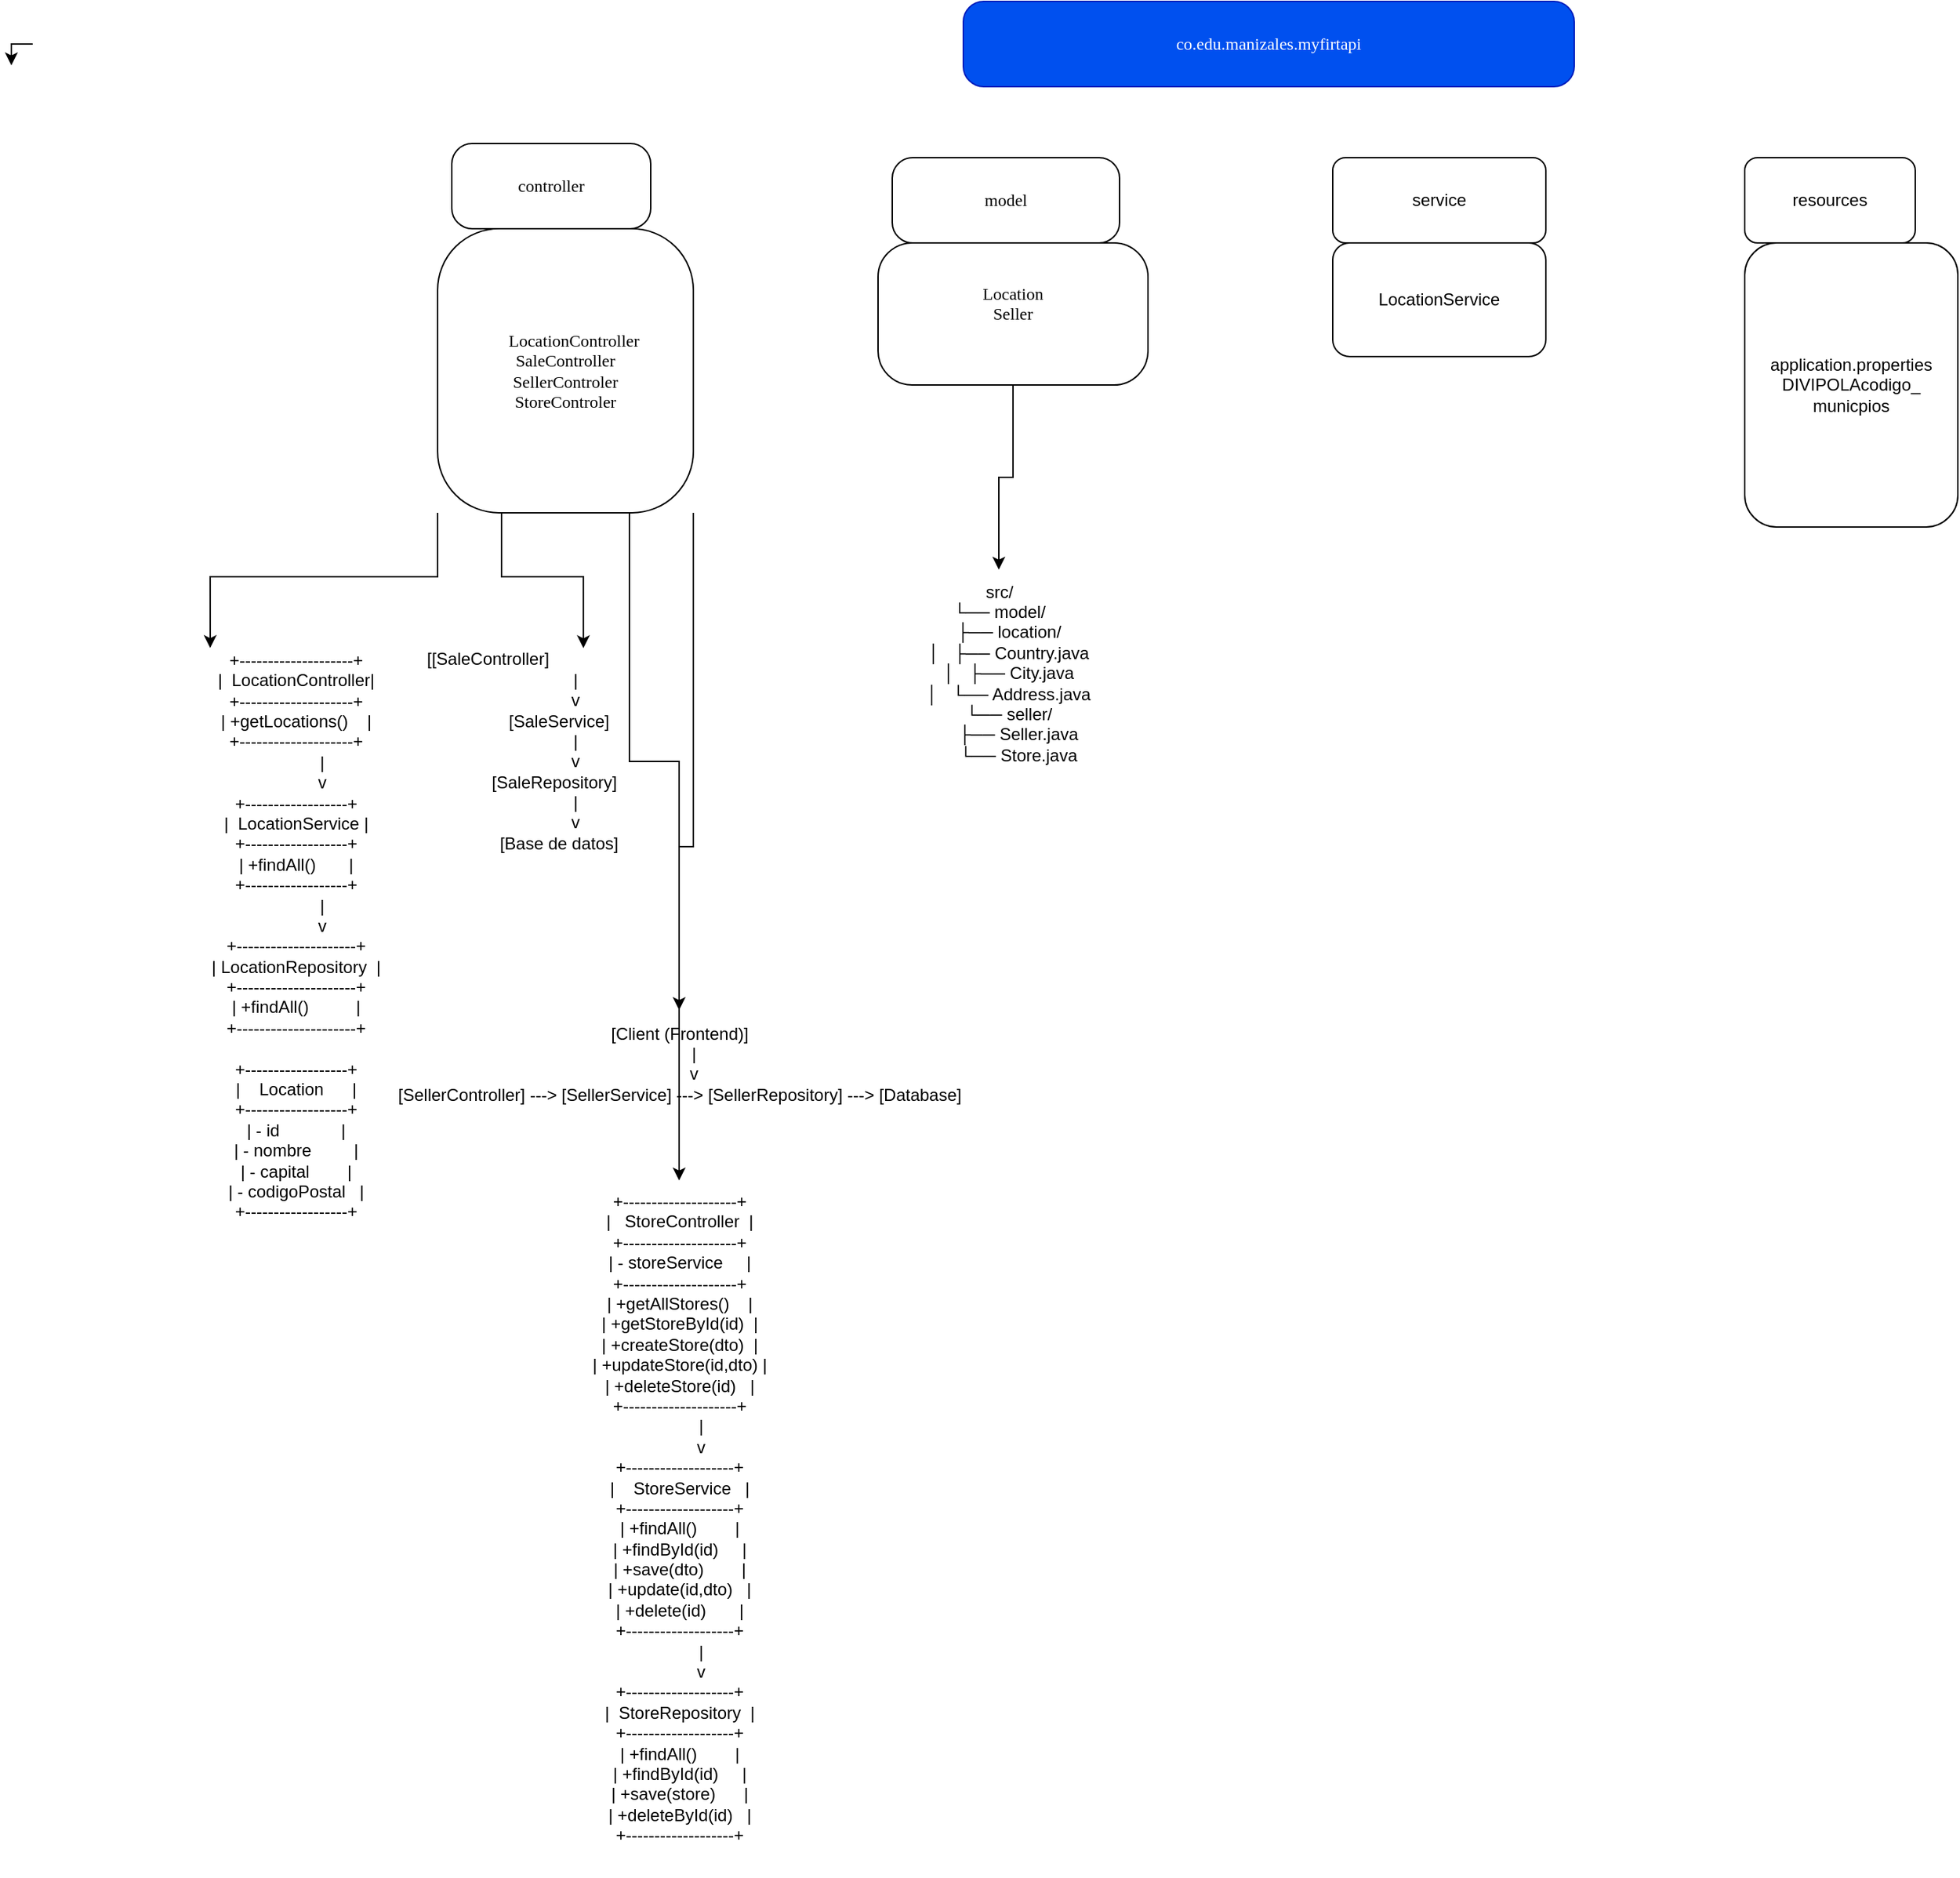 <mxfile version="26.2.14">
  <diagram name="Page-1" id="58cdce13-f638-feb5-8d6f-7d28b1aa9fa0">
    <mxGraphModel dx="1462" dy="924" grid="1" gridSize="10" guides="1" tooltips="1" connect="1" arrows="1" fold="1" page="1" pageScale="1" pageWidth="1100" pageHeight="850" background="none" math="0" shadow="0">
      <root>
        <mxCell id="0" />
        <mxCell id="1" parent="0" />
        <mxCell id="k4Pf3rfUR_AqfiCQR_Up-21" style="edgeStyle=orthogonalEdgeStyle;rounded=0;orthogonalLoop=1;jettySize=auto;html=1;exitX=0.75;exitY=1;exitDx=0;exitDy=0;" edge="1" parent="1" source="382b91b5511bd0f7-5" target="k4Pf3rfUR_AqfiCQR_Up-20">
          <mxGeometry relative="1" as="geometry" />
        </mxCell>
        <mxCell id="k4Pf3rfUR_AqfiCQR_Up-23" style="edgeStyle=orthogonalEdgeStyle;rounded=0;orthogonalLoop=1;jettySize=auto;html=1;exitX=1;exitY=1;exitDx=0;exitDy=0;" edge="1" parent="1" source="382b91b5511bd0f7-5" target="k4Pf3rfUR_AqfiCQR_Up-22">
          <mxGeometry relative="1" as="geometry" />
        </mxCell>
        <mxCell id="382b91b5511bd0f7-5" value="&amp;nbsp; &amp;nbsp; LocationController&lt;div&gt;SaleController&lt;/div&gt;&lt;div&gt;SellerControler&lt;/div&gt;&lt;div&gt;StoreControler&lt;/div&gt;" style="rounded=1;whiteSpace=wrap;html=1;arcSize=24;fillColor=none;shadow=0;comic=0;labelBackgroundColor=none;fontFamily=Verdana;fontSize=12;align=center;" parent="1" vertex="1">
          <mxGeometry x="320" y="170" width="180" height="200" as="geometry" />
        </mxCell>
        <mxCell id="382b91b5511bd0f7-6" value="co.edu.manizales.myfirtapi" style="rounded=1;whiteSpace=wrap;html=1;arcSize=24;fillColor=#0050ef;strokeColor=#001DBC;shadow=0;comic=0;labelBackgroundColor=none;fontFamily=Verdana;fontSize=12;fontColor=#ffffff;align=center;" parent="1" vertex="1">
          <mxGeometry x="690" y="10" width="430" height="60" as="geometry" />
        </mxCell>
        <mxCell id="382b91b5511bd0f7-7" value="controller" style="rounded=1;whiteSpace=wrap;html=1;arcSize=24;shadow=0;comic=0;labelBackgroundColor=none;fontFamily=Verdana;fontSize=12;align=center;" parent="1" vertex="1">
          <mxGeometry x="330" y="110" width="140" height="60" as="geometry" />
        </mxCell>
        <mxCell id="k4Pf3rfUR_AqfiCQR_Up-25" style="edgeStyle=orthogonalEdgeStyle;rounded=0;orthogonalLoop=1;jettySize=auto;html=1;exitX=0.5;exitY=1;exitDx=0;exitDy=0;" edge="1" parent="1" source="382b91b5511bd0f7-9" target="k4Pf3rfUR_AqfiCQR_Up-24">
          <mxGeometry relative="1" as="geometry" />
        </mxCell>
        <mxCell id="382b91b5511bd0f7-9" value="Location&lt;div&gt;Seller&lt;div&gt;&lt;br&gt;&lt;/div&gt;&lt;/div&gt;" style="rounded=1;whiteSpace=wrap;html=1;arcSize=24;fillColor=none;shadow=0;comic=0;labelBackgroundColor=none;fontFamily=Verdana;fontSize=12;align=center;" parent="1" vertex="1">
          <mxGeometry x="630" y="180" width="190" height="100" as="geometry" />
        </mxCell>
        <mxCell id="382b91b5511bd0f7-10" value="model" style="rounded=1;whiteSpace=wrap;html=1;arcSize=24;shadow=0;comic=0;labelBackgroundColor=none;fontFamily=Verdana;fontSize=12;align=center;" parent="1" vertex="1">
          <mxGeometry x="640" y="120" width="160" height="60" as="geometry" />
        </mxCell>
        <mxCell id="k4Pf3rfUR_AqfiCQR_Up-1" style="edgeStyle=orthogonalEdgeStyle;rounded=0;orthogonalLoop=1;jettySize=auto;html=1;exitX=0;exitY=0.5;exitDx=0;exitDy=0;entryX=0.5;entryY=1;entryDx=0;entryDy=0;" edge="1" parent="1">
          <mxGeometry relative="1" as="geometry">
            <mxPoint x="35" y="40" as="sourcePoint" />
            <mxPoint x="20" y="55" as="targetPoint" />
          </mxGeometry>
        </mxCell>
        <mxCell id="k4Pf3rfUR_AqfiCQR_Up-10" value="service" style="rounded=1;whiteSpace=wrap;html=1;" vertex="1" parent="1">
          <mxGeometry x="950" y="120" width="150" height="60" as="geometry" />
        </mxCell>
        <mxCell id="k4Pf3rfUR_AqfiCQR_Up-11" value="LocationService" style="rounded=1;whiteSpace=wrap;html=1;fillColor=none;" vertex="1" parent="1">
          <mxGeometry x="950" y="180" width="150" height="80" as="geometry" />
        </mxCell>
        <mxCell id="k4Pf3rfUR_AqfiCQR_Up-12" value="resources" style="rounded=1;whiteSpace=wrap;html=1;" vertex="1" parent="1">
          <mxGeometry x="1240" y="120" width="120" height="60" as="geometry" />
        </mxCell>
        <mxCell id="k4Pf3rfUR_AqfiCQR_Up-13" value="application.properties&lt;div&gt;DIVIPOLAcodigo_&lt;/div&gt;&lt;div&gt;municpios&lt;/div&gt;" style="rounded=1;whiteSpace=wrap;html=1;fillColor=none;" vertex="1" parent="1">
          <mxGeometry x="1240" y="180" width="150" height="200" as="geometry" />
        </mxCell>
        <mxCell id="k4Pf3rfUR_AqfiCQR_Up-15" value="&lt;div&gt;+--------------------+&lt;/div&gt;&lt;div&gt;|&amp;nbsp; LocationController|&lt;/div&gt;&lt;div&gt;+--------------------+&lt;/div&gt;&lt;div&gt;| +getLocations()&amp;nbsp; &amp;nbsp; |&lt;/div&gt;&lt;div&gt;+--------------------+&lt;/div&gt;&lt;div&gt;&amp;nbsp; &amp;nbsp; &amp;nbsp; &amp;nbsp; &amp;nbsp; &amp;nbsp;|&lt;/div&gt;&lt;div&gt;&amp;nbsp; &amp;nbsp; &amp;nbsp; &amp;nbsp; &amp;nbsp; &amp;nbsp;v&lt;/div&gt;&lt;div&gt;+------------------+&lt;/div&gt;&lt;div&gt;|&amp;nbsp; LocationService |&lt;/div&gt;&lt;div&gt;+------------------+&lt;/div&gt;&lt;div&gt;| +findAll()&amp;nbsp; &amp;nbsp; &amp;nbsp; &amp;nbsp;|&lt;/div&gt;&lt;div&gt;+------------------+&lt;/div&gt;&lt;div&gt;&amp;nbsp; &amp;nbsp; &amp;nbsp; &amp;nbsp; &amp;nbsp; &amp;nbsp;|&lt;/div&gt;&lt;div&gt;&amp;nbsp; &amp;nbsp; &amp;nbsp; &amp;nbsp; &amp;nbsp; &amp;nbsp;v&lt;/div&gt;&lt;div&gt;+---------------------+&lt;/div&gt;&lt;div&gt;| LocationRepository&amp;nbsp; |&lt;/div&gt;&lt;div&gt;+---------------------+&lt;/div&gt;&lt;div&gt;| +findAll()&amp;nbsp; &amp;nbsp; &amp;nbsp; &amp;nbsp; &amp;nbsp; |&lt;/div&gt;&lt;div&gt;+---------------------+&lt;/div&gt;&lt;div&gt;&lt;br&gt;&lt;/div&gt;&lt;div&gt;+------------------+&lt;/div&gt;&lt;div&gt;|&amp;nbsp; &amp;nbsp; Location&amp;nbsp; &amp;nbsp; &amp;nbsp; |&lt;/div&gt;&lt;div&gt;+------------------+&lt;/div&gt;&lt;div&gt;| - id&amp;nbsp; &amp;nbsp; &amp;nbsp; &amp;nbsp; &amp;nbsp; &amp;nbsp; &amp;nbsp;|&lt;/div&gt;&lt;div&gt;| - nombre&amp;nbsp; &amp;nbsp; &amp;nbsp; &amp;nbsp; &amp;nbsp;|&lt;/div&gt;&lt;div&gt;| - capital&amp;nbsp; &amp;nbsp; &amp;nbsp; &amp;nbsp; |&lt;/div&gt;&lt;div&gt;| - codigoPostal&amp;nbsp; &amp;nbsp;|&lt;/div&gt;&lt;div&gt;+------------------+&lt;/div&gt;&lt;div&gt;&lt;br&gt;&lt;/div&gt;" style="text;html=1;align=center;verticalAlign=middle;resizable=0;points=[];autosize=1;strokeColor=none;fillColor=none;" vertex="1" parent="1">
          <mxGeometry x="150" y="460" width="140" height="430" as="geometry" />
        </mxCell>
        <mxCell id="k4Pf3rfUR_AqfiCQR_Up-16" style="edgeStyle=orthogonalEdgeStyle;rounded=0;orthogonalLoop=1;jettySize=auto;html=1;exitX=0;exitY=1;exitDx=0;exitDy=0;entryX=0.071;entryY=0.012;entryDx=0;entryDy=0;entryPerimeter=0;" edge="1" parent="1" source="382b91b5511bd0f7-5" target="k4Pf3rfUR_AqfiCQR_Up-15">
          <mxGeometry relative="1" as="geometry" />
        </mxCell>
        <mxCell id="k4Pf3rfUR_AqfiCQR_Up-17" value="&lt;div&gt;[[SaleController]&lt;/div&gt;&lt;div&gt;&amp;nbsp; &amp;nbsp; &amp;nbsp; &amp;nbsp; &amp;nbsp; &amp;nbsp; &amp;nbsp; &amp;nbsp; &amp;nbsp; &amp;nbsp; &amp;nbsp; &amp;nbsp; &amp;nbsp; &amp;nbsp; &amp;nbsp; &amp;nbsp; &amp;nbsp; &amp;nbsp; &amp;nbsp;|&lt;/div&gt;&lt;div&gt;&amp;nbsp; &amp;nbsp; &amp;nbsp; &amp;nbsp; &amp;nbsp; &amp;nbsp; &amp;nbsp; &amp;nbsp; &amp;nbsp; &amp;nbsp; &amp;nbsp; &amp;nbsp; &amp;nbsp; &amp;nbsp; &amp;nbsp; &amp;nbsp; &amp;nbsp; &amp;nbsp; &amp;nbsp;v&lt;/div&gt;&lt;div&gt;&amp;nbsp; &amp;nbsp; &amp;nbsp; &amp;nbsp; &amp;nbsp; &amp;nbsp; &amp;nbsp; &amp;nbsp; &amp;nbsp; &amp;nbsp; &amp;nbsp; &amp;nbsp; &amp;nbsp; &amp;nbsp; &amp;nbsp; [SaleService]&lt;/div&gt;&lt;div&gt;&amp;nbsp; &amp;nbsp; &amp;nbsp; &amp;nbsp; &amp;nbsp; &amp;nbsp; &amp;nbsp; &amp;nbsp; &amp;nbsp; &amp;nbsp; &amp;nbsp; &amp;nbsp; &amp;nbsp; &amp;nbsp; &amp;nbsp; &amp;nbsp; &amp;nbsp; &amp;nbsp; &amp;nbsp;|&lt;/div&gt;&lt;div&gt;&amp;nbsp; &amp;nbsp; &amp;nbsp; &amp;nbsp; &amp;nbsp; &amp;nbsp; &amp;nbsp; &amp;nbsp; &amp;nbsp; &amp;nbsp; &amp;nbsp; &amp;nbsp; &amp;nbsp; &amp;nbsp; &amp;nbsp; &amp;nbsp; &amp;nbsp; &amp;nbsp; &amp;nbsp;v&lt;/div&gt;&lt;div&gt;&amp;nbsp; &amp;nbsp; &amp;nbsp; &amp;nbsp; &amp;nbsp; &amp;nbsp; &amp;nbsp; &amp;nbsp; &amp;nbsp; &amp;nbsp; &amp;nbsp; &amp;nbsp; &amp;nbsp; &amp;nbsp; [SaleRepository]&lt;/div&gt;&lt;div&gt;&amp;nbsp; &amp;nbsp; &amp;nbsp; &amp;nbsp; &amp;nbsp; &amp;nbsp; &amp;nbsp; &amp;nbsp; &amp;nbsp; &amp;nbsp; &amp;nbsp; &amp;nbsp; &amp;nbsp; &amp;nbsp; &amp;nbsp; &amp;nbsp; &amp;nbsp; &amp;nbsp; &amp;nbsp;|&lt;/div&gt;&lt;div&gt;&amp;nbsp; &amp;nbsp; &amp;nbsp; &amp;nbsp; &amp;nbsp; &amp;nbsp; &amp;nbsp; &amp;nbsp; &amp;nbsp; &amp;nbsp; &amp;nbsp; &amp;nbsp; &amp;nbsp; &amp;nbsp; &amp;nbsp; &amp;nbsp; &amp;nbsp; &amp;nbsp; &amp;nbsp;v&lt;/div&gt;&lt;div&gt;&amp;nbsp; &amp;nbsp; &amp;nbsp; &amp;nbsp; &amp;nbsp; &amp;nbsp; &amp;nbsp; &amp;nbsp; &amp;nbsp; &amp;nbsp; &amp;nbsp; &amp;nbsp; &amp;nbsp; &amp;nbsp; &amp;nbsp; [Base de datos]&lt;/div&gt;&lt;div&gt;&lt;br&gt;&lt;/div&gt;" style="text;html=1;align=center;verticalAlign=middle;resizable=0;points=[];autosize=1;strokeColor=none;fillColor=none;" vertex="1" parent="1">
          <mxGeometry x="250" y="460" width="210" height="170" as="geometry" />
        </mxCell>
        <mxCell id="k4Pf3rfUR_AqfiCQR_Up-19" style="edgeStyle=orthogonalEdgeStyle;rounded=0;orthogonalLoop=1;jettySize=auto;html=1;exitX=0.25;exitY=1;exitDx=0;exitDy=0;entryX=0.822;entryY=0.031;entryDx=0;entryDy=0;entryPerimeter=0;" edge="1" parent="1" source="382b91b5511bd0f7-5" target="k4Pf3rfUR_AqfiCQR_Up-17">
          <mxGeometry relative="1" as="geometry" />
        </mxCell>
        <mxCell id="k4Pf3rfUR_AqfiCQR_Up-20" value="&lt;div&gt;[Client (Frontend)]&lt;/div&gt;&lt;div&gt;&amp;nbsp; &amp;nbsp; &amp;nbsp; |&lt;/div&gt;&lt;div&gt;&amp;nbsp; &amp;nbsp; &amp;nbsp; v&lt;/div&gt;&lt;div&gt;[SellerController] ---&amp;gt; [SellerService] ---&amp;gt; [SellerRepository] ---&amp;gt; [Database]&lt;/div&gt;&lt;div&gt;&lt;br&gt;&lt;/div&gt;" style="text;html=1;align=center;verticalAlign=middle;resizable=0;points=[];autosize=1;strokeColor=none;fillColor=none;" vertex="1" parent="1">
          <mxGeometry x="280" y="720" width="420" height="90" as="geometry" />
        </mxCell>
        <mxCell id="k4Pf3rfUR_AqfiCQR_Up-22" value="&lt;div&gt;+--------------------+&lt;/div&gt;&lt;div&gt;|&amp;nbsp; &amp;nbsp;StoreController&amp;nbsp; |&lt;/div&gt;&lt;div&gt;+--------------------+&lt;/div&gt;&lt;div&gt;| - storeService&amp;nbsp; &amp;nbsp; &amp;nbsp;|&lt;/div&gt;&lt;div&gt;+--------------------+&lt;/div&gt;&lt;div&gt;| +getAllStores()&amp;nbsp; &amp;nbsp; |&lt;/div&gt;&lt;div&gt;| +getStoreById(id)&amp;nbsp; |&lt;/div&gt;&lt;div&gt;| +createStore(dto)&amp;nbsp; |&lt;/div&gt;&lt;div&gt;| +updateStore(id,dto) |&lt;/div&gt;&lt;div&gt;| +deleteStore(id)&amp;nbsp; &amp;nbsp;|&lt;/div&gt;&lt;div&gt;+--------------------+&lt;/div&gt;&lt;div&gt;&amp;nbsp; &amp;nbsp; &amp;nbsp; &amp;nbsp; &amp;nbsp;|&lt;/div&gt;&lt;div&gt;&amp;nbsp; &amp;nbsp; &amp;nbsp; &amp;nbsp; &amp;nbsp;v&lt;/div&gt;&lt;div&gt;+-------------------+&lt;/div&gt;&lt;div&gt;|&amp;nbsp; &amp;nbsp; StoreService&amp;nbsp; &amp;nbsp;|&lt;/div&gt;&lt;div&gt;+-------------------+&lt;/div&gt;&lt;div&gt;| +findAll()&amp;nbsp; &amp;nbsp; &amp;nbsp; &amp;nbsp; |&lt;/div&gt;&lt;div&gt;| +findById(id)&amp;nbsp; &amp;nbsp; &amp;nbsp;|&lt;/div&gt;&lt;div&gt;| +save(dto)&amp;nbsp; &amp;nbsp; &amp;nbsp; &amp;nbsp; |&lt;/div&gt;&lt;div&gt;| +update(id,dto)&amp;nbsp; &amp;nbsp;|&lt;/div&gt;&lt;div&gt;| +delete(id)&amp;nbsp; &amp;nbsp; &amp;nbsp; &amp;nbsp;|&lt;/div&gt;&lt;div&gt;+-------------------+&lt;/div&gt;&lt;div&gt;&amp;nbsp; &amp;nbsp; &amp;nbsp; &amp;nbsp; &amp;nbsp;|&lt;/div&gt;&lt;div&gt;&amp;nbsp; &amp;nbsp; &amp;nbsp; &amp;nbsp; &amp;nbsp;v&lt;/div&gt;&lt;div&gt;+-------------------+&lt;/div&gt;&lt;div&gt;|&amp;nbsp; StoreRepository&amp;nbsp; |&lt;/div&gt;&lt;div&gt;+-------------------+&lt;/div&gt;&lt;div&gt;| +findAll()&amp;nbsp; &amp;nbsp; &amp;nbsp; &amp;nbsp; |&lt;/div&gt;&lt;div&gt;| +findById(id)&amp;nbsp; &amp;nbsp; &amp;nbsp;|&lt;/div&gt;&lt;div&gt;| +save(store)&amp;nbsp; &amp;nbsp; &amp;nbsp; |&lt;/div&gt;&lt;div&gt;| +deleteById(id)&amp;nbsp; &amp;nbsp;|&lt;/div&gt;&lt;div&gt;+-------------------+&lt;/div&gt;&lt;div&gt;&lt;br&gt;&lt;/div&gt;" style="text;html=1;align=center;verticalAlign=middle;resizable=0;points=[];autosize=1;strokeColor=none;fillColor=none;" vertex="1" parent="1">
          <mxGeometry x="415" y="840" width="150" height="490" as="geometry" />
        </mxCell>
        <mxCell id="k4Pf3rfUR_AqfiCQR_Up-24" value="&lt;div&gt;src/&lt;/div&gt;&lt;div&gt;└── model/&lt;/div&gt;&lt;div&gt;&amp;nbsp; &amp;nbsp; ├── location/&lt;/div&gt;&lt;div&gt;&amp;nbsp; &amp;nbsp; │&amp;nbsp; &amp;nbsp;├── Country.java&lt;/div&gt;&lt;div&gt;&amp;nbsp; &amp;nbsp; │&amp;nbsp; &amp;nbsp;├── City.java&lt;/div&gt;&lt;div&gt;&amp;nbsp; &amp;nbsp; │&amp;nbsp; &amp;nbsp;└── Address.java&lt;/div&gt;&lt;div&gt;&amp;nbsp; &amp;nbsp; └── seller/&lt;/div&gt;&lt;div&gt;&amp;nbsp; &amp;nbsp; &amp;nbsp; &amp;nbsp; ├── Seller.java&lt;/div&gt;&lt;div&gt;&amp;nbsp; &amp;nbsp; &amp;nbsp; &amp;nbsp; └── Store.java&lt;/div&gt;&lt;div&gt;&lt;br&gt;&lt;/div&gt;" style="text;html=1;align=center;verticalAlign=middle;resizable=0;points=[];autosize=1;strokeColor=none;fillColor=none;" vertex="1" parent="1">
          <mxGeometry x="640" y="410" width="150" height="160" as="geometry" />
        </mxCell>
      </root>
    </mxGraphModel>
  </diagram>
</mxfile>
